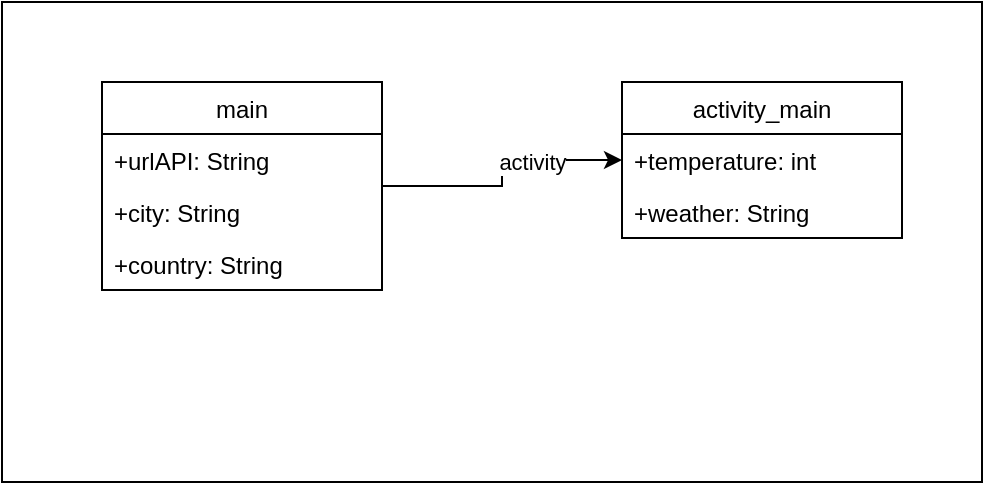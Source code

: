 <mxfile version="20.0.3" type="device"><diagram id="INb8aMro8FQ1bRjfyzE7" name="Page-1"><mxGraphModel dx="858" dy="616" grid="1" gridSize="10" guides="1" tooltips="1" connect="1" arrows="1" fold="1" page="1" pageScale="1" pageWidth="827" pageHeight="1169" math="0" shadow="0"><root><mxCell id="0"/><mxCell id="1" parent="0"/><mxCell id="vlnTe8bHfj4-DJR-DA6Z-1" value="" style="rounded=0;whiteSpace=wrap;html=1;" parent="1" vertex="1"><mxGeometry x="100" y="170" width="490" height="240" as="geometry"/></mxCell><mxCell id="aivR_xs-7R7zq_SIRXqw-25" style="edgeStyle=orthogonalEdgeStyle;rounded=0;orthogonalLoop=1;jettySize=auto;html=1;entryX=0;entryY=0.5;entryDx=0;entryDy=0;" edge="1" parent="1" source="aivR_xs-7R7zq_SIRXqw-14" target="aivR_xs-7R7zq_SIRXqw-19"><mxGeometry relative="1" as="geometry"/></mxCell><mxCell id="aivR_xs-7R7zq_SIRXqw-27" value="activity" style="edgeLabel;html=1;align=center;verticalAlign=middle;resizable=0;points=[];" vertex="1" connectable="0" parent="aivR_xs-7R7zq_SIRXqw-25"><mxGeometry x="0.323" relative="1" as="geometry"><mxPoint y="1" as="offset"/></mxGeometry></mxCell><mxCell id="aivR_xs-7R7zq_SIRXqw-14" value="main" style="swimlane;fontStyle=0;childLayout=stackLayout;horizontal=1;startSize=26;fillColor=none;horizontalStack=0;resizeParent=1;resizeParentMax=0;resizeLast=0;collapsible=1;marginBottom=0;" vertex="1" parent="1"><mxGeometry x="150" y="210" width="140" height="104" as="geometry"/></mxCell><mxCell id="aivR_xs-7R7zq_SIRXqw-15" value="+urlAPI: String" style="text;strokeColor=none;fillColor=none;align=left;verticalAlign=top;spacingLeft=4;spacingRight=4;overflow=hidden;rotatable=0;points=[[0,0.5],[1,0.5]];portConstraint=eastwest;" vertex="1" parent="aivR_xs-7R7zq_SIRXqw-14"><mxGeometry y="26" width="140" height="26" as="geometry"/></mxCell><mxCell id="aivR_xs-7R7zq_SIRXqw-16" value="+city: String" style="text;strokeColor=none;fillColor=none;align=left;verticalAlign=top;spacingLeft=4;spacingRight=4;overflow=hidden;rotatable=0;points=[[0,0.5],[1,0.5]];portConstraint=eastwest;" vertex="1" parent="aivR_xs-7R7zq_SIRXqw-14"><mxGeometry y="52" width="140" height="26" as="geometry"/></mxCell><mxCell id="aivR_xs-7R7zq_SIRXqw-17" value="+country: String" style="text;strokeColor=none;fillColor=none;align=left;verticalAlign=top;spacingLeft=4;spacingRight=4;overflow=hidden;rotatable=0;points=[[0,0.5],[1,0.5]];portConstraint=eastwest;" vertex="1" parent="aivR_xs-7R7zq_SIRXqw-14"><mxGeometry y="78" width="140" height="26" as="geometry"/></mxCell><mxCell id="aivR_xs-7R7zq_SIRXqw-18" value="activity_main" style="swimlane;fontStyle=0;childLayout=stackLayout;horizontal=1;startSize=26;fillColor=none;horizontalStack=0;resizeParent=1;resizeParentMax=0;resizeLast=0;collapsible=1;marginBottom=0;" vertex="1" parent="1"><mxGeometry x="410" y="210" width="140" height="78" as="geometry"/></mxCell><mxCell id="aivR_xs-7R7zq_SIRXqw-19" value="+temperature: int" style="text;strokeColor=none;fillColor=none;align=left;verticalAlign=top;spacingLeft=4;spacingRight=4;overflow=hidden;rotatable=0;points=[[0,0.5],[1,0.5]];portConstraint=eastwest;" vertex="1" parent="aivR_xs-7R7zq_SIRXqw-18"><mxGeometry y="26" width="140" height="26" as="geometry"/></mxCell><mxCell id="aivR_xs-7R7zq_SIRXqw-20" value="+weather: String" style="text;strokeColor=none;fillColor=none;align=left;verticalAlign=top;spacingLeft=4;spacingRight=4;overflow=hidden;rotatable=0;points=[[0,0.5],[1,0.5]];portConstraint=eastwest;" vertex="1" parent="aivR_xs-7R7zq_SIRXqw-18"><mxGeometry y="52" width="140" height="26" as="geometry"/></mxCell></root></mxGraphModel></diagram></mxfile>